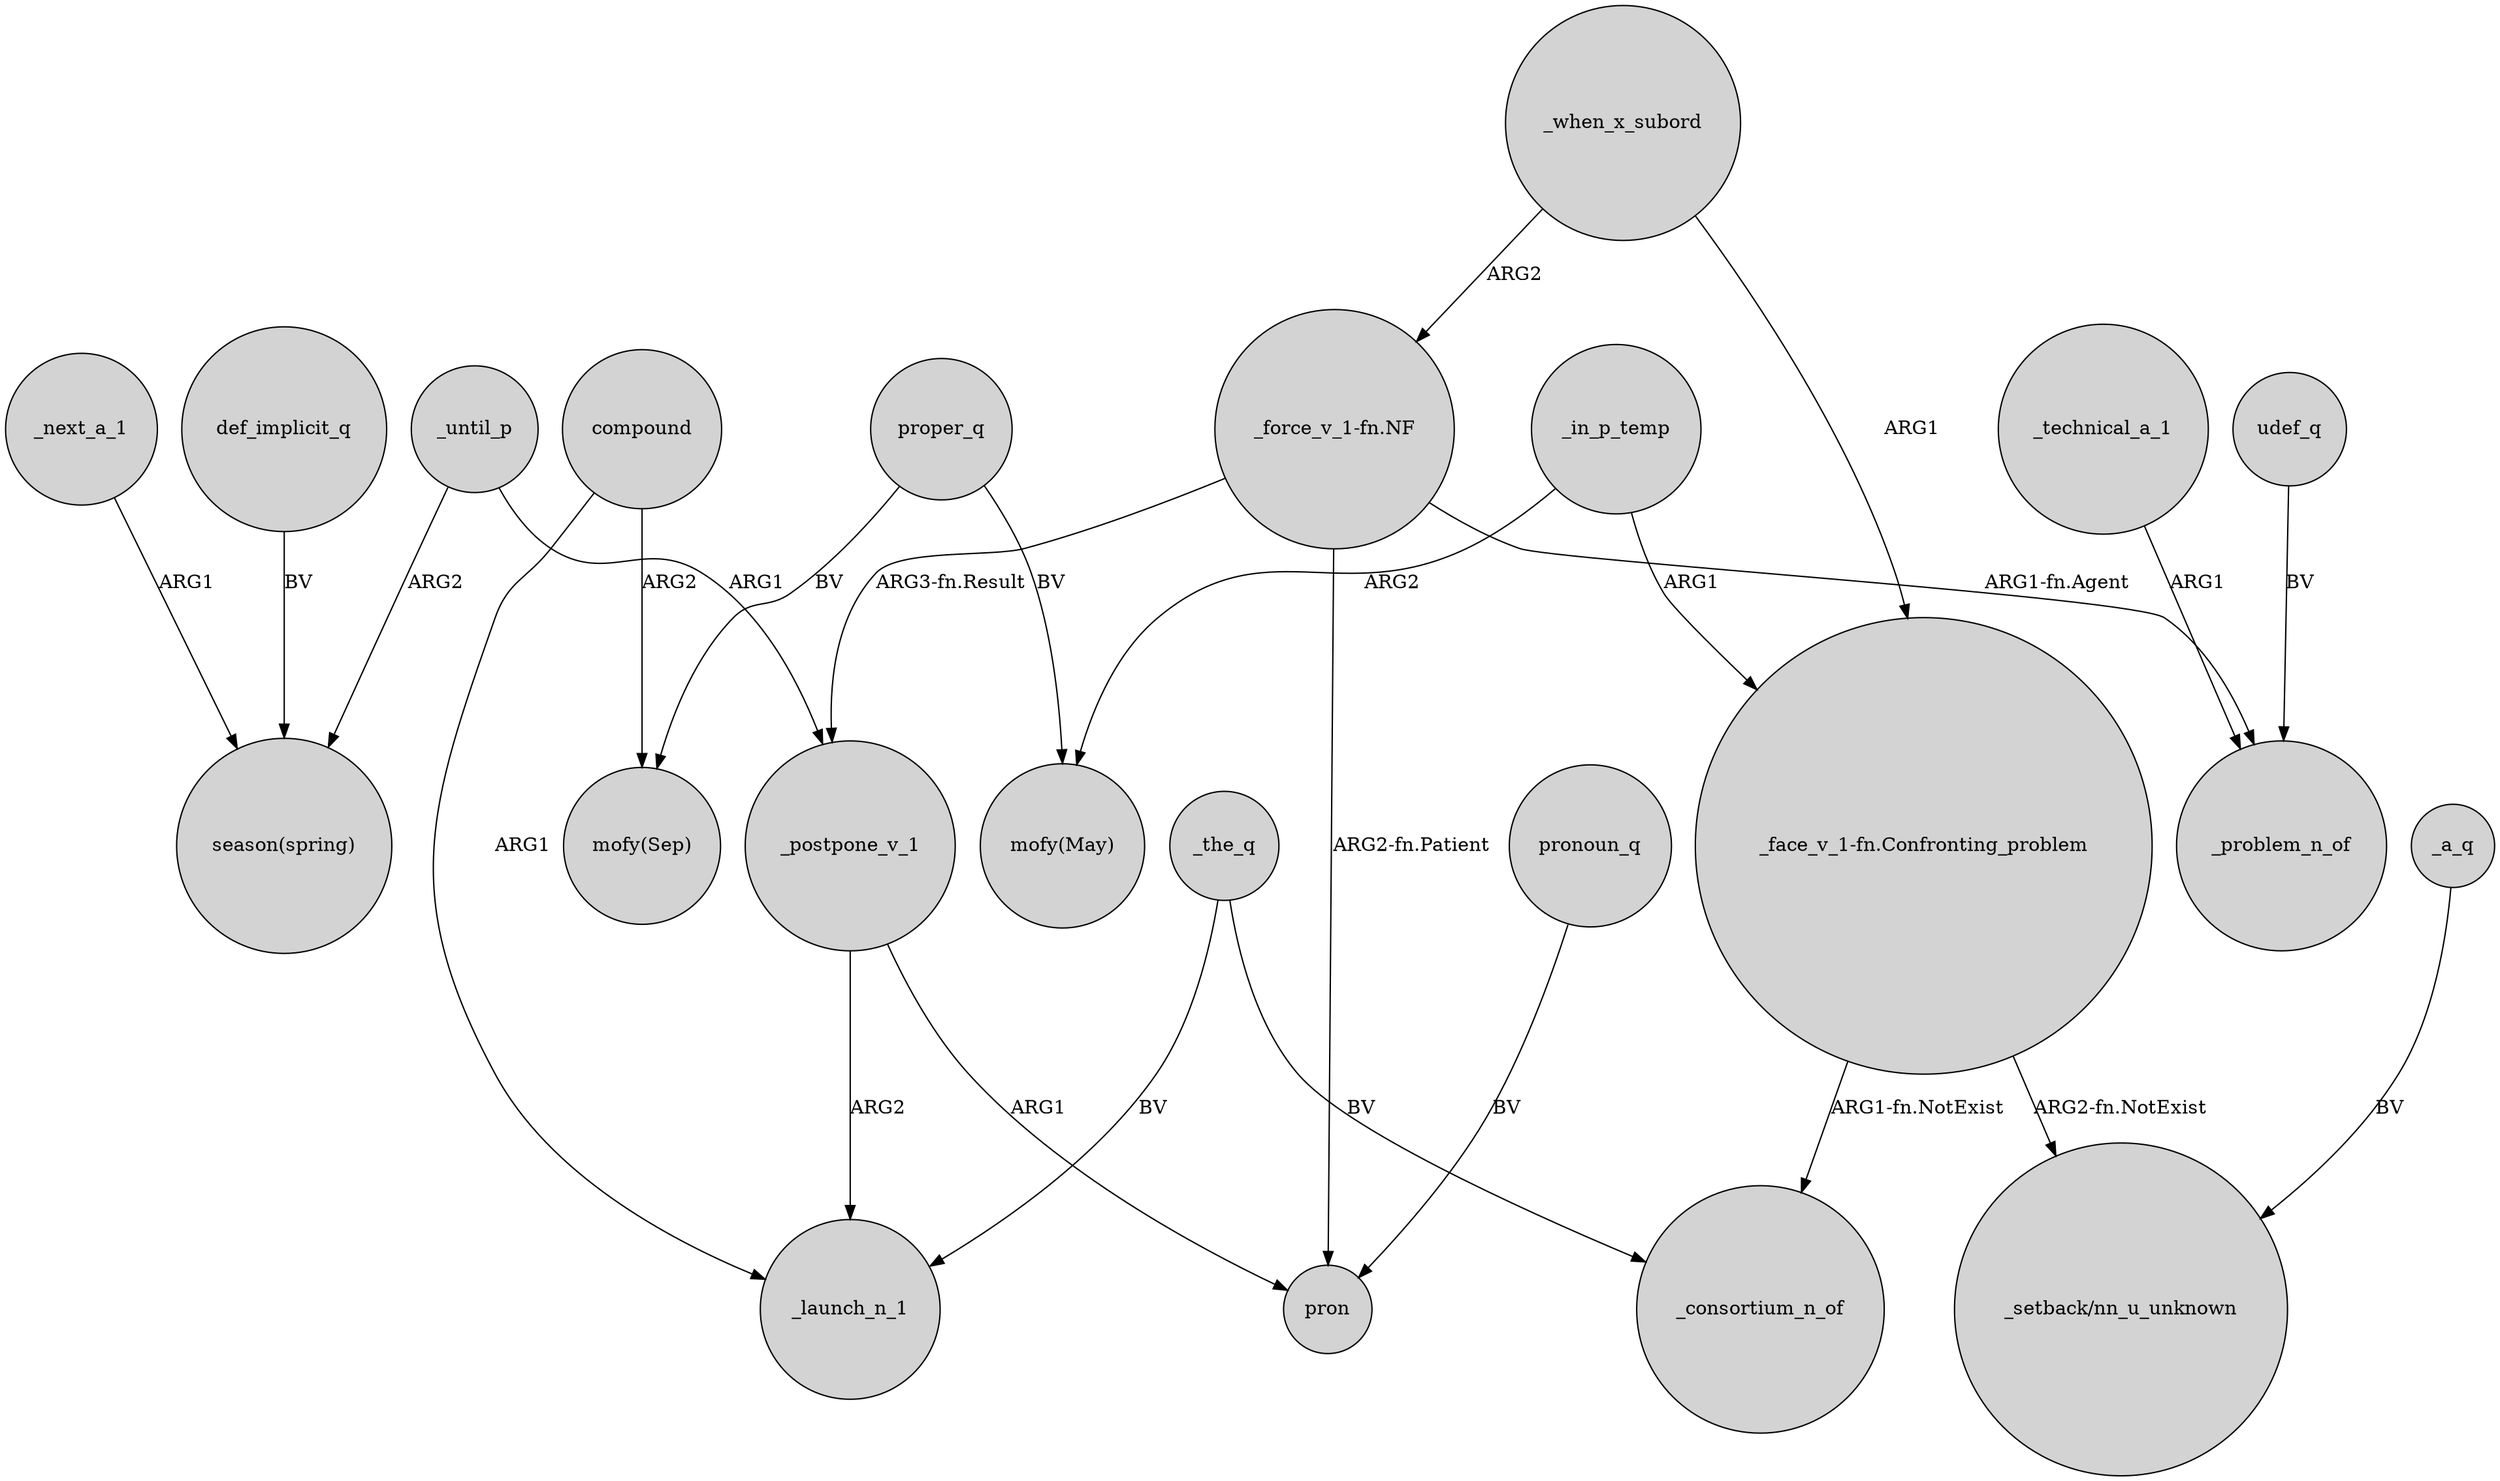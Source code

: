 digraph {
	node [shape=circle style=filled]
	_until_p -> "season(spring)" [label=ARG2]
	_until_p -> _postpone_v_1 [label=ARG1]
	"_force_v_1-fn.NF" -> _problem_n_of [label="ARG1-fn.Agent"]
	compound -> _launch_n_1 [label=ARG1]
	_postpone_v_1 -> _launch_n_1 [label=ARG2]
	"_force_v_1-fn.NF" -> pron [label="ARG2-fn.Patient"]
	_the_q -> _launch_n_1 [label=BV]
	_a_q -> "_setback/nn_u_unknown" [label=BV]
	proper_q -> "mofy(May)" [label=BV]
	_when_x_subord -> "_face_v_1-fn.Confronting_problem" [label=ARG1]
	proper_q -> "mofy(Sep)" [label=BV]
	udef_q -> _problem_n_of [label=BV]
	_in_p_temp -> "mofy(May)" [label=ARG2]
	_postpone_v_1 -> pron [label=ARG1]
	pronoun_q -> pron [label=BV]
	_technical_a_1 -> _problem_n_of [label=ARG1]
	_when_x_subord -> "_force_v_1-fn.NF" [label=ARG2]
	"_face_v_1-fn.Confronting_problem" -> _consortium_n_of [label="ARG1-fn.NotExist"]
	compound -> "mofy(Sep)" [label=ARG2]
	def_implicit_q -> "season(spring)" [label=BV]
	"_face_v_1-fn.Confronting_problem" -> "_setback/nn_u_unknown" [label="ARG2-fn.NotExist"]
	_next_a_1 -> "season(spring)" [label=ARG1]
	_in_p_temp -> "_face_v_1-fn.Confronting_problem" [label=ARG1]
	_the_q -> _consortium_n_of [label=BV]
	"_force_v_1-fn.NF" -> _postpone_v_1 [label="ARG3-fn.Result"]
}
